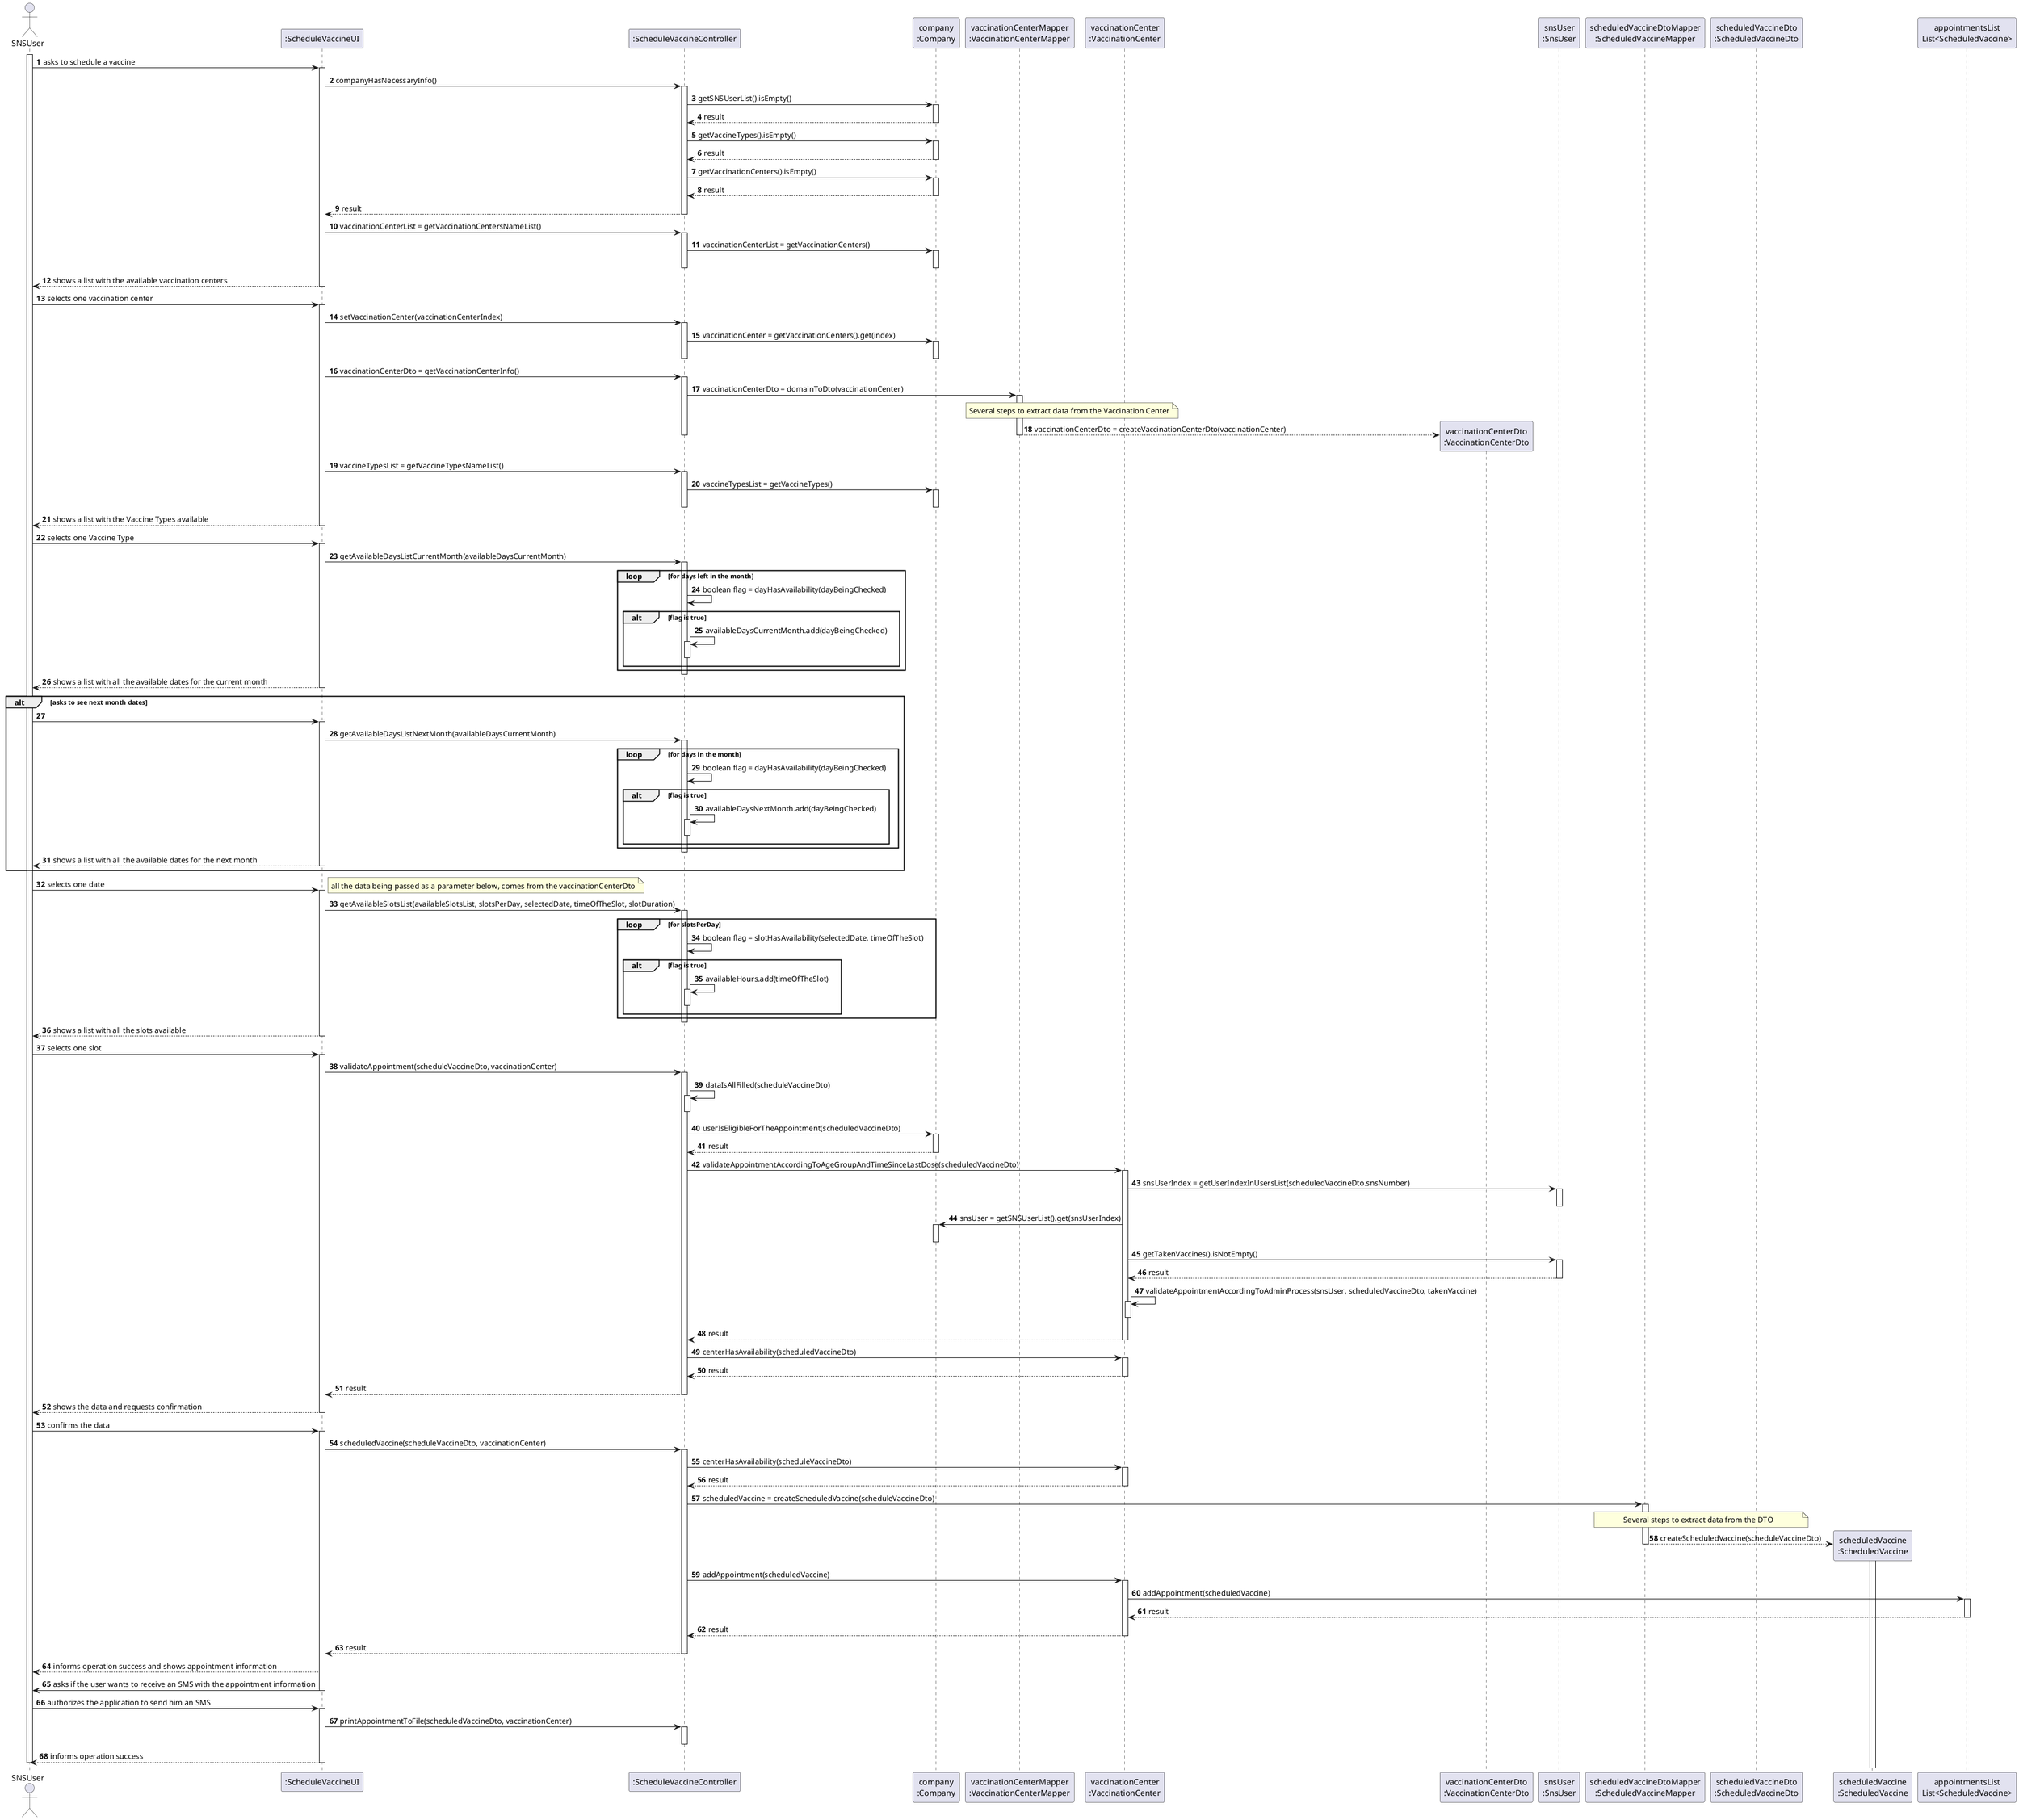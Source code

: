 @startuml

autonumber

actor SNSUser as U

participant ":ScheduleVaccineUI" as UI
participant ":ScheduleVaccineController" as CTRL
participant "company\n:Company" as C
participant "vaccinationCenterMapper\n:VaccinationCenterMapper" as VCM
participant "vaccinationCenter\n:VaccinationCenter" as VC
participant "vaccinationCenterDto\n:VaccinationCenterDto" as VCDTO
participant "snsUser\n:SnsUser" as SU
participant "scheduledVaccineDtoMapper\n:ScheduledVaccineMapper" as M
participant "scheduledVaccineDto\n:ScheduledVaccineDto" as DTO
participant "scheduledVaccine\n:ScheduledVaccine" as SV
participant "appointmentsList\nList<ScheduledVaccine>" as L


activate U
U -> UI : asks to schedule a vaccine
activate UI

UI -> CTRL : companyHasNecessaryInfo()
activate CTRL

CTRL -> C : getSNSUserList().isEmpty()
activate C
C ---> CTRL : result
deactivate C

CTRL -> C : getVaccineTypes().isEmpty()
activate C
C ---> CTRL : result
deactivate C

CTRL -> C :  getVaccinationCenters().isEmpty()
activate C
C ---> CTRL : result
deactivate C
CTRL ---> UI : result
deactivate CTRL
UI -> CTRL : vaccinationCenterList = getVaccinationCentersNameList()
activate CTRL
CTRL -> C : vaccinationCenterList = getVaccinationCenters()
activate C
deactivate C
deactivate CTRL

UI --> U : shows a list with the available vaccination centers

deactivate UI
U -> UI : selects one vaccination center



activate UI
UI -> CTRL : setVaccinationCenter(vaccinationCenterIndex)
activate CTRL
CTRL -> C : vaccinationCenter = getVaccinationCenters().get(index)
activate C
deactivate C
deactivate CTRL


UI -> CTRL : vaccinationCenterDto = getVaccinationCenterInfo()
activate CTRL
CTRL -> VCM : vaccinationCenterDto = domainToDto(vaccinationCenter)
note over VCM,VC
Several steps to extract data from the Vaccination Center
end note
activate VCM
VCM --> VCDTO ** : vaccinationCenterDto = createVaccinationCenterDto(vaccinationCenter)
deactivate VCM




deactivate CTRL

UI -> CTRL : vaccineTypesList = getVaccineTypesNameList()
activate CTRL
CTRL -> C : vaccineTypesList = getVaccineTypes()
activate C
deactivate C
deactivate CTRL


 UI --> U : shows a list with the Vaccine Types available
deactivate UI
U -> UI : selects one Vaccine Type

activate UI
UI -> CTRL : getAvailableDaysListCurrentMonth(availableDaysCurrentMonth)
activate CTRL
loop for days left in the month

CTRL -> CTRL : boolean flag = dayHasAvailability(dayBeingChecked)
alt flag is true
CTRL -> CTRL :  availableDaysCurrentMonth.add(dayBeingChecked)

activate CTRL
deactivate CTRL
end
end
activate CTRL
deactivate CTRL
deactivate CTRL



 UI --> U : shows a list with all the available dates for the current month
deactivate UI
alt asks to see next month dates
U -> UI :
activate UI
UI -> CTRL : getAvailableDaysListNextMonth(availableDaysCurrentMonth)
activate CTRL
loop for days in the month

CTRL -> CTRL : boolean flag = dayHasAvailability(dayBeingChecked)
alt flag is true
CTRL -> CTRL :  availableDaysNextMonth.add(dayBeingChecked)

activate CTRL
deactivate CTRL
end
end
activate CTRL
deactivate CTRL
deactivate CTRL
UI --> U : shows a list with all the available dates for the next month
deactivate UI

end

U -> UI : selects one date
activate UI
note right
all the data being passed as a parameter below, comes from the vaccinationCenterDto
end note


UI -> CTRL : getAvailableSlotsList(availableSlotsList, slotsPerDay, selectedDate, timeOfTheSlot, slotDuration)
activate CTRL
loop for slotsPerDay

CTRL -> CTRL : boolean flag = slotHasAvailability(selectedDate, timeOfTheSlot)
alt flag is true
CTRL -> CTRL : availableHours.add(timeOfTheSlot)

activate CTRL
deactivate CTRL
end
end
activate CTRL
deactivate CTRL
deactivate CTRL


UI --> U : shows a list with all the slots available
deactivate UI
U -> UI : selects one slot



activate UI
UI -> CTRL : validateAppointment(scheduleVaccineDto, vaccinationCenter)

activate CTRL
CTRL -> CTRL : dataIsAllFilled(scheduleVaccineDto)
activate CTRL
deactivate CTRL
CTRL -> C : userIsEligibleForTheAppointment(scheduledVaccineDto)
activate C
C ---> CTRL : result
deactivate C





CTRL -> VC : validateAppointmentAccordingToAgeGroupAndTimeSinceLastDose(scheduledVaccineDto)
activate VC
VC -> SU : snsUserIndex = getUserIndexInUsersList(scheduledVaccineDto.snsNumber)
activate SU
deactivate SU
VC -> C : snsUser = getSNSUserList().get(snsUserIndex)
activate C
deactivate C
VC -> SU : getTakenVaccines().isNotEmpty()
activate SU
SU --> VC : result
deactivate SU
VC -> VC : validateAppointmentAccordingToAdminProcess(snsUser, scheduledVaccineDto, takenVaccine)
activate VC
deactivate VC


VC --> CTRL : result
deactivate VC


CTRL -> VC : centerHasAvailability(scheduledVaccineDto)
activate VC
VC ---> CTRL : result
deactivate VC


CTRL ---> UI : result
deactivate CTRL

UI ---> U : shows the data and requests confirmation
deactivate UI

U -> UI : confirms the data
activate UI

UI -> CTRL : scheduledVaccine(scheduleVaccineDto, vaccinationCenter)
activate CTRL


CTRL -> VC : centerHasAvailability(scheduleVaccineDto)

activate VC
VC ---> CTRL : result
deactivate VC
CTRL -> M : scheduledVaccine = createScheduledVaccine(scheduleVaccineDto)
activate M
note over M, DTO
Several steps to extract data from the DTO
end note
M ---> SV ** : createScheduledVaccine(scheduleVaccineDto)
activate SV
deactivate SV
deactivate M

CTRL -> VC : addAppointment(scheduledVaccine)
activate VC


VC -> L : addAppointment(scheduledVaccine)
activate L
L --> VC : result

deactivate L

VC --> CTRL : result

deactivate VC



CTRL ---> UI : result
deactivate CTRL
UI --> U : informs operation success and shows appointment information

UI -> U : asks if the user wants to receive an SMS with the appointment information
deactivate UI

U -> UI : authorizes the application to send him an SMS
activate UI
UI -> CTRL : printAppointmentToFile(scheduledVaccineDto, vaccinationCenter)
activate CTRL
deactivate CTRL
UI ---> U : informs operation success
deactivate UI
deactivate U
@enduml